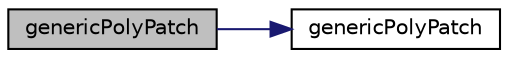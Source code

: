 digraph "genericPolyPatch"
{
  bgcolor="transparent";
  edge [fontname="Helvetica",fontsize="10",labelfontname="Helvetica",labelfontsize="10"];
  node [fontname="Helvetica",fontsize="10",shape=record];
  rankdir="LR";
  Node11 [label="genericPolyPatch",height=0.2,width=0.4,color="black", fillcolor="grey75", style="filled", fontcolor="black"];
  Node11 -> Node12 [color="midnightblue",fontsize="10",style="solid",fontname="Helvetica"];
  Node12 [label="genericPolyPatch",height=0.2,width=0.4,color="black",URL="$a28585.html#aea8c6e28e9fe1307ca2ef9b2d2f6a1de",tooltip="Construct from components. "];
}
